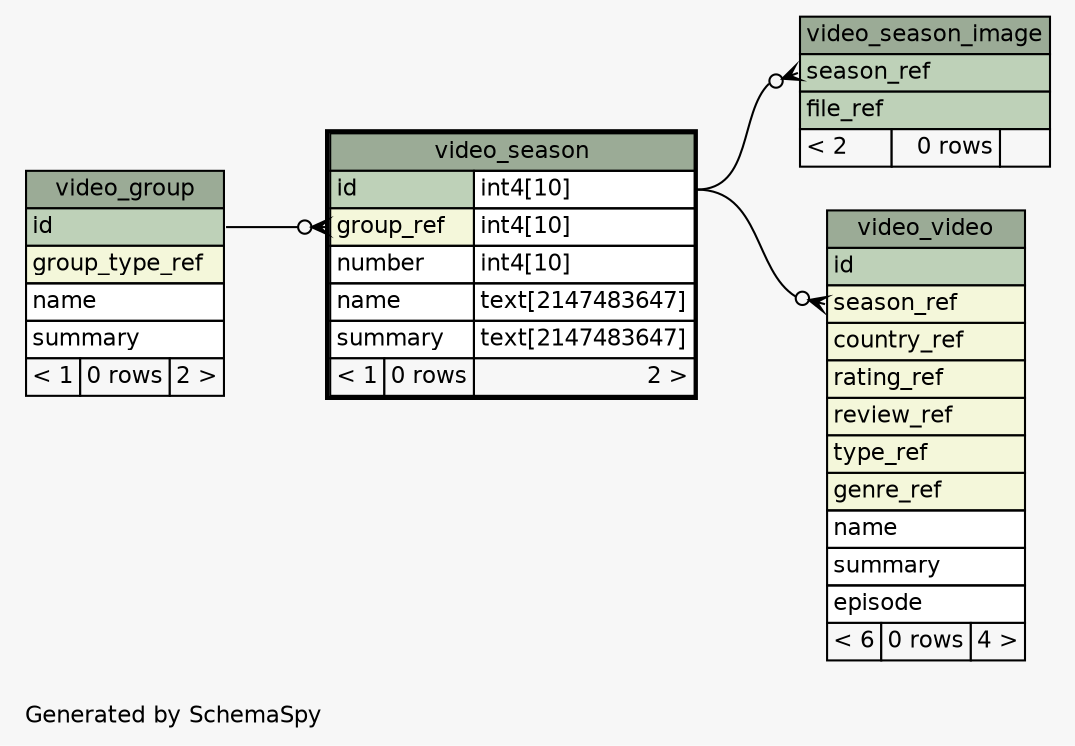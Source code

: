 // dot 2.26.3 on Linux 3.2.0-23-generic
// SchemaSpy rev 590
digraph "oneDegreeRelationshipsDiagram" {
  graph [
    rankdir="RL"
    bgcolor="#f7f7f7"
    label="\nGenerated by SchemaSpy"
    labeljust="l"
    nodesep="0.18"
    ranksep="0.46"
    fontname="Helvetica"
    fontsize="11"
  ];
  node [
    fontname="Helvetica"
    fontsize="11"
    shape="plaintext"
  ];
  edge [
    arrowsize="0.8"
  ];
  "video_season":"group_ref":w -> "video_group":"id":e [arrowhead=none dir=back arrowtail=crowodot];
  "video_season_image":"season_ref":w -> "video_season":"id.type":e [arrowhead=none dir=back arrowtail=crowodot];
  "video_video":"season_ref":w -> "video_season":"id.type":e [arrowhead=none dir=back arrowtail=crowodot];
  "video_group" [
    label=<
    <TABLE BORDER="0" CELLBORDER="1" CELLSPACING="0" BGCOLOR="#ffffff">
      <TR><TD COLSPAN="3" BGCOLOR="#9bab96" ALIGN="CENTER">video_group</TD></TR>
      <TR><TD PORT="id" COLSPAN="3" BGCOLOR="#bed1b8" ALIGN="LEFT">id</TD></TR>
      <TR><TD PORT="group_type_ref" COLSPAN="3" BGCOLOR="#f4f7da" ALIGN="LEFT">group_type_ref</TD></TR>
      <TR><TD PORT="name" COLSPAN="3" ALIGN="LEFT">name</TD></TR>
      <TR><TD PORT="summary" COLSPAN="3" ALIGN="LEFT">summary</TD></TR>
      <TR><TD ALIGN="LEFT" BGCOLOR="#f7f7f7">&lt; 1</TD><TD ALIGN="RIGHT" BGCOLOR="#f7f7f7">0 rows</TD><TD ALIGN="RIGHT" BGCOLOR="#f7f7f7">2 &gt;</TD></TR>
    </TABLE>>
    URL="video_group.html"
    tooltip="video_group"
  ];
  "video_season" [
    label=<
    <TABLE BORDER="2" CELLBORDER="1" CELLSPACING="0" BGCOLOR="#ffffff">
      <TR><TD COLSPAN="3" BGCOLOR="#9bab96" ALIGN="CENTER">video_season</TD></TR>
      <TR><TD PORT="id" COLSPAN="2" BGCOLOR="#bed1b8" ALIGN="LEFT">id</TD><TD PORT="id.type" ALIGN="LEFT">int4[10]</TD></TR>
      <TR><TD PORT="group_ref" COLSPAN="2" BGCOLOR="#f4f7da" ALIGN="LEFT">group_ref</TD><TD PORT="group_ref.type" ALIGN="LEFT">int4[10]</TD></TR>
      <TR><TD PORT="number" COLSPAN="2" ALIGN="LEFT">number</TD><TD PORT="number.type" ALIGN="LEFT">int4[10]</TD></TR>
      <TR><TD PORT="name" COLSPAN="2" ALIGN="LEFT">name</TD><TD PORT="name.type" ALIGN="LEFT">text[2147483647]</TD></TR>
      <TR><TD PORT="summary" COLSPAN="2" ALIGN="LEFT">summary</TD><TD PORT="summary.type" ALIGN="LEFT">text[2147483647]</TD></TR>
      <TR><TD ALIGN="LEFT" BGCOLOR="#f7f7f7">&lt; 1</TD><TD ALIGN="RIGHT" BGCOLOR="#f7f7f7">0 rows</TD><TD ALIGN="RIGHT" BGCOLOR="#f7f7f7">2 &gt;</TD></TR>
    </TABLE>>
    URL="video_season.html"
    tooltip="video_season"
  ];
  "video_season_image" [
    label=<
    <TABLE BORDER="0" CELLBORDER="1" CELLSPACING="0" BGCOLOR="#ffffff">
      <TR><TD COLSPAN="3" BGCOLOR="#9bab96" ALIGN="CENTER">video_season_image</TD></TR>
      <TR><TD PORT="season_ref" COLSPAN="3" BGCOLOR="#bed1b8" ALIGN="LEFT">season_ref</TD></TR>
      <TR><TD PORT="file_ref" COLSPAN="3" BGCOLOR="#bed1b8" ALIGN="LEFT">file_ref</TD></TR>
      <TR><TD ALIGN="LEFT" BGCOLOR="#f7f7f7">&lt; 2</TD><TD ALIGN="RIGHT" BGCOLOR="#f7f7f7">0 rows</TD><TD ALIGN="RIGHT" BGCOLOR="#f7f7f7">  </TD></TR>
    </TABLE>>
    URL="video_season_image.html"
    tooltip="video_season_image"
  ];
  "video_video" [
    label=<
    <TABLE BORDER="0" CELLBORDER="1" CELLSPACING="0" BGCOLOR="#ffffff">
      <TR><TD COLSPAN="3" BGCOLOR="#9bab96" ALIGN="CENTER">video_video</TD></TR>
      <TR><TD PORT="id" COLSPAN="3" BGCOLOR="#bed1b8" ALIGN="LEFT">id</TD></TR>
      <TR><TD PORT="season_ref" COLSPAN="3" BGCOLOR="#f4f7da" ALIGN="LEFT">season_ref</TD></TR>
      <TR><TD PORT="country_ref" COLSPAN="3" BGCOLOR="#f4f7da" ALIGN="LEFT">country_ref</TD></TR>
      <TR><TD PORT="rating_ref" COLSPAN="3" BGCOLOR="#f4f7da" ALIGN="LEFT">rating_ref</TD></TR>
      <TR><TD PORT="review_ref" COLSPAN="3" BGCOLOR="#f4f7da" ALIGN="LEFT">review_ref</TD></TR>
      <TR><TD PORT="type_ref" COLSPAN="3" BGCOLOR="#f4f7da" ALIGN="LEFT">type_ref</TD></TR>
      <TR><TD PORT="genre_ref" COLSPAN="3" BGCOLOR="#f4f7da" ALIGN="LEFT">genre_ref</TD></TR>
      <TR><TD PORT="name" COLSPAN="3" ALIGN="LEFT">name</TD></TR>
      <TR><TD PORT="summary" COLSPAN="3" ALIGN="LEFT">summary</TD></TR>
      <TR><TD PORT="episode" COLSPAN="3" ALIGN="LEFT">episode</TD></TR>
      <TR><TD ALIGN="LEFT" BGCOLOR="#f7f7f7">&lt; 6</TD><TD ALIGN="RIGHT" BGCOLOR="#f7f7f7">0 rows</TD><TD ALIGN="RIGHT" BGCOLOR="#f7f7f7">4 &gt;</TD></TR>
    </TABLE>>
    URL="video_video.html"
    tooltip="video_video"
  ];
}
